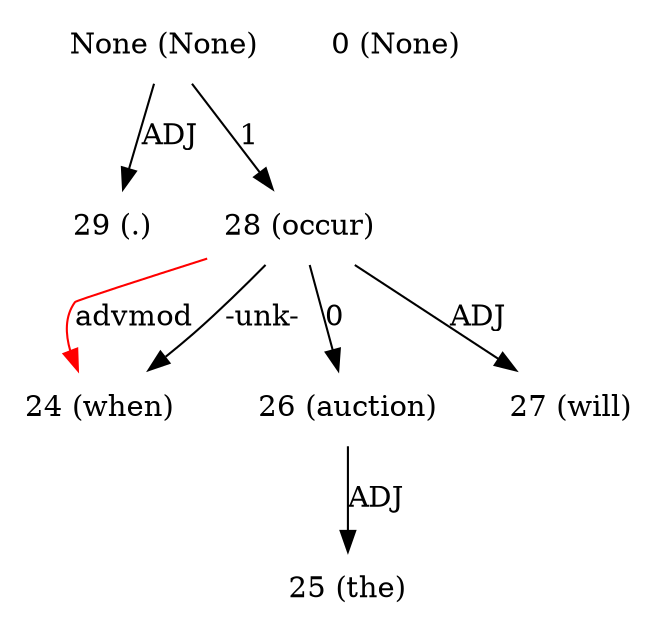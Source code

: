 digraph G{
edge [dir=forward]
node [shape=plaintext]

None [label="None (None)"]
None -> 29 [label="ADJ"]
None [label="None (None)"]
None -> 28 [label="1"]
0 [label="0 (None)"]
24 [label="24 (when)"]
28 -> 24 [label="advmod", color="red"]
25 [label="25 (the)"]
26 [label="26 (auction)"]
26 -> 25 [label="ADJ"]
27 [label="27 (will)"]
28 [label="28 (occur)"]
28 -> 24 [label="-unk-"]
28 -> 27 [label="ADJ"]
28 -> 26 [label="0"]
29 [label="29 (.)"]
}
